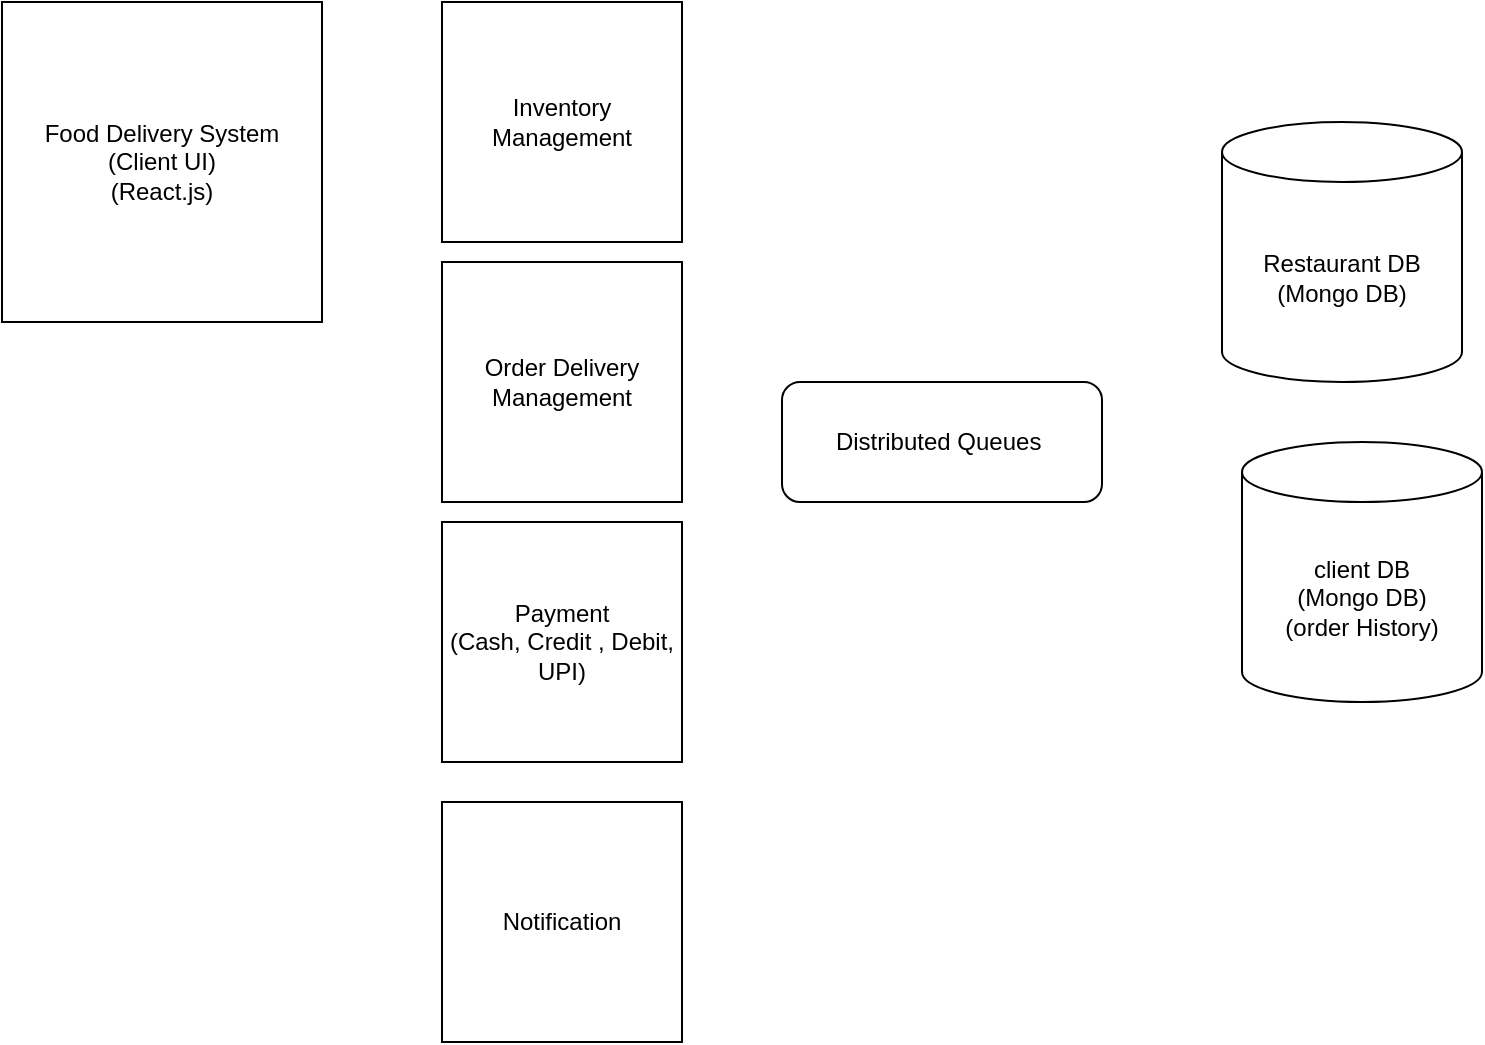 <mxfile version="17.4.6" type="github">
  <diagram id="IVtpC77LqaH1NSqqR-B9" name="Page-1">
    <mxGraphModel dx="946" dy="646" grid="1" gridSize="10" guides="1" tooltips="1" connect="1" arrows="1" fold="1" page="1" pageScale="1" pageWidth="827" pageHeight="1169" math="0" shadow="0">
      <root>
        <mxCell id="0" />
        <mxCell id="1" parent="0" />
        <mxCell id="ZM2xsr5xtvji5Ld87o9B-1" value="Food Delivery System&lt;br&gt;(Client UI)&lt;br&gt;(React.js)" style="whiteSpace=wrap;html=1;aspect=fixed;" vertex="1" parent="1">
          <mxGeometry x="40" y="50" width="160" height="160" as="geometry" />
        </mxCell>
        <mxCell id="ZM2xsr5xtvji5Ld87o9B-2" value="Restaurant DB&lt;br&gt;(Mongo DB)" style="shape=cylinder3;whiteSpace=wrap;html=1;boundedLbl=1;backgroundOutline=1;size=15;" vertex="1" parent="1">
          <mxGeometry x="650" y="110" width="120" height="130" as="geometry" />
        </mxCell>
        <mxCell id="ZM2xsr5xtvji5Ld87o9B-3" value="client DB&lt;br&gt;(Mongo DB)&lt;br&gt;(order History)" style="shape=cylinder3;whiteSpace=wrap;html=1;boundedLbl=1;backgroundOutline=1;size=15;" vertex="1" parent="1">
          <mxGeometry x="660" y="270" width="120" height="130" as="geometry" />
        </mxCell>
        <mxCell id="ZM2xsr5xtvji5Ld87o9B-4" value="Inventory Management" style="whiteSpace=wrap;html=1;aspect=fixed;" vertex="1" parent="1">
          <mxGeometry x="260" y="50" width="120" height="120" as="geometry" />
        </mxCell>
        <mxCell id="ZM2xsr5xtvji5Ld87o9B-5" value="Order Delivery Management&lt;br&gt;" style="whiteSpace=wrap;html=1;aspect=fixed;" vertex="1" parent="1">
          <mxGeometry x="260" y="180" width="120" height="120" as="geometry" />
        </mxCell>
        <mxCell id="ZM2xsr5xtvji5Ld87o9B-6" value="Payment&lt;br&gt;(Cash, Credit , Debit, UPI)" style="whiteSpace=wrap;html=1;aspect=fixed;" vertex="1" parent="1">
          <mxGeometry x="260" y="310" width="120" height="120" as="geometry" />
        </mxCell>
        <mxCell id="ZM2xsr5xtvji5Ld87o9B-7" value="Notification" style="whiteSpace=wrap;html=1;aspect=fixed;" vertex="1" parent="1">
          <mxGeometry x="260" y="450" width="120" height="120" as="geometry" />
        </mxCell>
        <mxCell id="ZM2xsr5xtvji5Ld87o9B-8" value="Distributed Queues&amp;nbsp;" style="rounded=1;whiteSpace=wrap;html=1;" vertex="1" parent="1">
          <mxGeometry x="430" y="240" width="160" height="60" as="geometry" />
        </mxCell>
      </root>
    </mxGraphModel>
  </diagram>
</mxfile>
